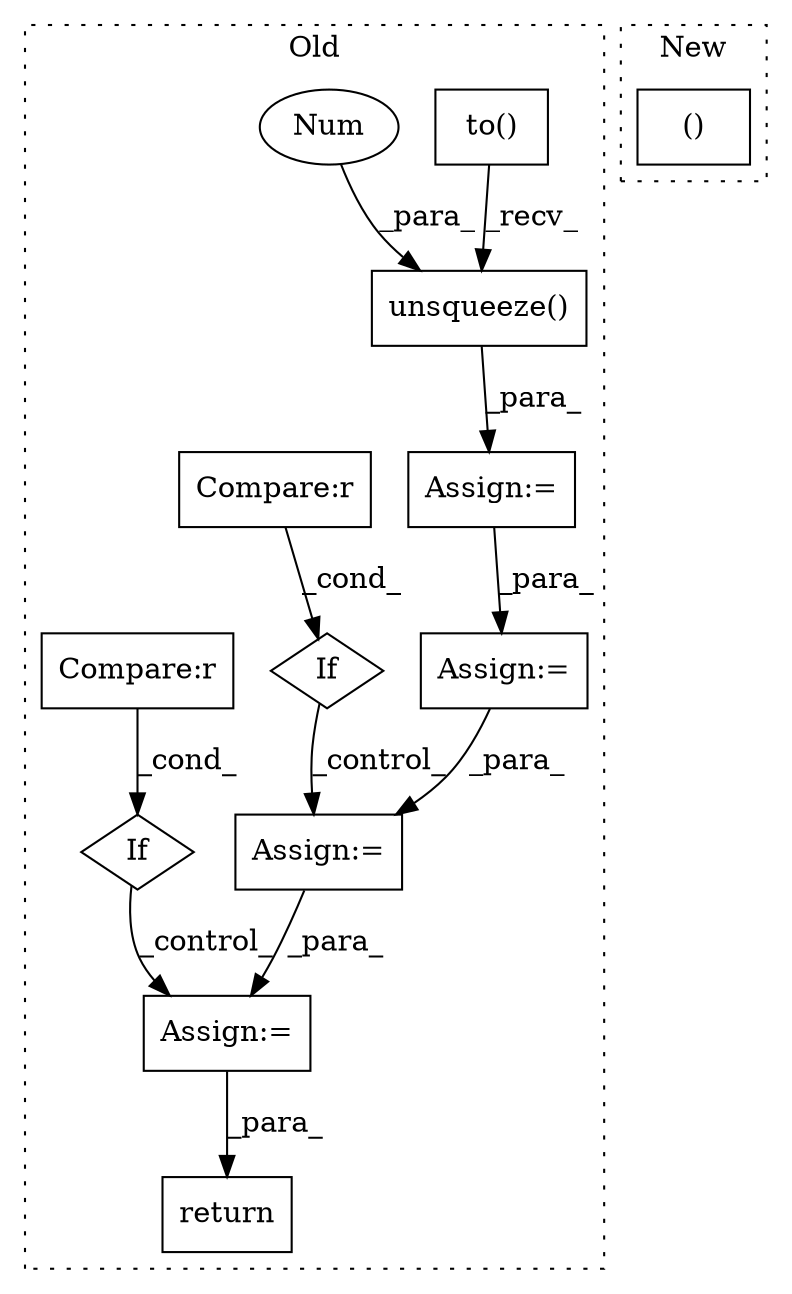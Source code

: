 digraph G {
subgraph cluster0 {
1 [label="to()" a="75" s="4508,4541" l="22,1" shape="box"];
3 [label="Assign:=" a="68" s="4678" l="3" shape="box"];
4 [label="Assign:=" a="68" s="5610" l="3" shape="box"];
5 [label="Assign:=" a="68" s="4929" l="3" shape="box"];
6 [label="Assign:=" a="68" s="5521" l="3" shape="box"];
7 [label="return" a="93" s="5643" l="7" shape="box"];
8 [label="unsqueeze()" a="75" s="4508,4554" l="45,1" shape="box"];
9 [label="Num" a="76" s="4553" l="1" shape="ellipse"];
10 [label="If" a="96" s="5563,5587" l="3,19" shape="diamond"];
11 [label="Compare:r" a="40" s="5480" l="18" shape="box"];
12 [label="If" a="96" s="5477,5498" l="3,19" shape="diamond"];
13 [label="Compare:r" a="40" s="5566" l="21" shape="box"];
label = "Old";
style="dotted";
}
subgraph cluster1 {
2 [label="()" a="54" s="5174" l="0" shape="box"];
label = "New";
style="dotted";
}
1 -> 8 [label="_recv_"];
3 -> 5 [label="_para_"];
4 -> 7 [label="_para_"];
5 -> 6 [label="_para_"];
6 -> 4 [label="_para_"];
8 -> 3 [label="_para_"];
9 -> 8 [label="_para_"];
10 -> 4 [label="_control_"];
11 -> 12 [label="_cond_"];
12 -> 6 [label="_control_"];
13 -> 10 [label="_cond_"];
}